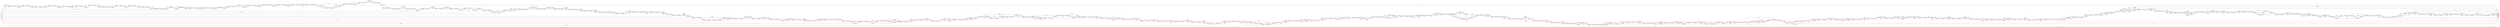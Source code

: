 digraph {
	graph [rankdir=LR]
	node [shape=rectangle]
	2 -> 96 [label=40309]
	96 -> 118 [label=40228]
	96 -> 12126 [label=81]
	118 -> 311 [label=40309]
	311 -> 323 [label=40259]
	311 -> 332 [label=50]
	323 -> 329 [label=40255]
	323 -> 344 [label=4]
	329 -> 332 [label=39946]
	329 -> 350 [label=309]
	332 -> 338 [label=39996]
	338 -> 344 [label=39915]
	338 -> 359 [label=81]
	344 -> 350 [label=39919]
	350 -> 359 [label=40228]
	359 -> 383 [label=40309]
	383 -> 404 [label=40259]
	383 -> 10628 [label=50]
	404 -> 413 [label=40309]
	413 -> 416 [label=2609]
	413 -> 10646 [label=37700]
	416 -> 437 [label=2559]
	416 -> 10646 [label=50]
	437 -> 494 [label=40309]
	494 -> 515 [label=40308]
	494 -> 19570 [label=1]
	515 -> 572 [label=40309]
	572 -> 586 [label=40259]
	572 -> 593 [label=50]
	586 -> 593 [label=40178]
	586 -> 607 [label=81]
	593 -> 607 [label=40228]
	607 -> 641 [label=40309]
	641 -> 662 [label=3341]
	641 -> 12204 [label=36968]
	662 -> 686 [label=40308]
	686 -> 756 [label=40309]
	756 -> 758 [label=40228]
	756 -> 12227 [label=81]
	758 -> 773 [label=3651]
	758 -> 12227 [label=36577]
	773 -> 779 [label=3342]
	773 -> 794 [label=309]
	779 -> 794 [label=40000]
	794 -> 803 [label=40309]
	803 -> 815 [label=40228]
	803 -> 12252 [label=81]
	815 -> 836 [label=3651]
	815 -> 12252 [label=36577]
	836 -> 881 [label=40309]
	881 -> 902 [label=3651]
	881 -> 12280 [label=36658]
	902 -> 905 [label=40309]
	905 -> 924 [label=3651]
	905 -> 12283 [label=36658]
	924 -> 932 [label=3650]
	924 -> 945 [label=1]
	932 -> 945 [label=3600]
	932 -> 953 [label=50]
	945 -> 953 [label=3601]
	953 -> 956 [label=3651]
	956 -> 965 [label=40309]
	965 -> 986 [label=40258]
	965 -> 10708 [label=51]
	986 -> 1010 [label=40309]
	1010 -> 1031 [label=3291]
	1010 -> 10728 [label=37018]
	1031 -> 1081 [label=40309]
	1081 -> 1089 [label=3651]
	1081 -> 1111 [label=36658]
	1089 -> 1110 [label=3650]
	1089 -> 18528 [label=1]
	1110 -> 1111 [label=3651]
	1111 -> 1168 [label=40309]
	1168 -> 1189 [label=3291]
	1168 -> 10748 [label=37018]
	1189 -> 1246 [label=40309]
	1246 -> 1267 [label=40306]
	1246 -> 18279 [label=3]
	1267 -> 1309 [label=40309]
	1309 -> 1324 [label=3651]
	1309 -> 1333 [label=36658]
	1324 -> 1333 [label=3650]
	1324 -> 1345 [label=1]
	1333 -> 1345 [label=40308]
	1345 -> 1376 [label=40309]
	1376 -> 1 [label=50]
	1376 -> 1648 [label=40259]
	1648 -> 1657 [label=3373]
	1648 -> 1675 [label=36886]
	1657 -> 1675 [label=3292]
	1657 -> 1678 [label=81]
	1675 -> 1678 [label=40178]
	1678 -> 1699 [label=3682]
	1678 -> 18707 [label=36577]
	1699 -> 1717 [label=40259]
	1717 -> 1738 [label=40178]
	1717 -> 12422 [label=81]
	1738 -> 1741 [label=40259]
	1741 -> 1765 [label=40178]
	1741 -> 1768 [label=81]
	1765 -> 1768 [label=3292]
	1765 -> 1786 [label=36886]
	1768 -> 1786 [label=3373]
	1786 -> 1822 [label=40259]
	1822 -> 1843 [label=3292]
	1822 -> 12463 [label=36967]
	1843 -> 1861 [label=40178]
	1861 -> 1885 [label=40259]
	1885 -> 1924 [label=3291]
	1885 -> 12519 [label=36968]
	1924 -> 1930 [label=40178]
	1930 -> 1939 [label=40177]
	1930 -> 1951 [label=1]
	1939 -> 1951 [label=40258]
	1951 -> 1990 [label=3292]
	1951 -> 12577 [label=36967]
	1990 -> 2077 [label=40259]
	2077 -> 2087 [label=39531]
	2077 -> 2098 [label=1]
	2077 -> 2132 [label=727]
	2087 -> 2090 [label=39530]
	2087 -> 2108 [label=1]
	2090 -> 2098 [label=2563]
	2090 -> 2111 [label=36967]
	2098 -> 2108 [label=2564]
	2108 -> 2111 [label=2565]
	2111 -> 2132 [label=39532]
	2132 -> 2143 [label=40259]
	2143 -> 2146 [label=40258]
	2143 -> 2164 [label=1]
	2146 -> 2149 [label=3681]
	2146 -> 2167 [label=36577]
	2149 -> 2164 [label=3600]
	2149 -> 1 [label=81]
	2164 -> 2167 [label=3601]
	2167 -> 2170 [label=40177]
	2167 -> 13229 [label=1]
	2170 -> 2191 [label=39450]
	2170 -> 13229 [label=727]
	2191 -> 2242 [label=40178]
	2242 -> 2266 [label=3291]
	2242 -> 18775 [label=36887]
	2266 -> 2269 [label=39869]
	2266 -> 18793 [label=309]
	2269 -> 2290 [label=3292]
	2269 -> 18793 [label=36577]
	2290 -> 2308 [label=40178]
	2308 -> 2329 [label=40177]
	2308 -> 13057 [label=1]
	2329 -> 2335 [label=40178]
	2335 -> 2356 [label=3290]
	2335 -> 13077 [label=36888]
	2356 -> 2387 [label=40178]
	2387 -> 2408 [label=3291]
	2387 -> 18815 [label=36887]
	2408 -> 2428 [label=3601]
	2428 -> 2449 [label=3601]
	2428 -> 18855 [label=36577]
	2449 -> 2491 [label=40178]
	2491 -> 2512 [label=3292]
	2491 -> 18875 [label=36886]
	2512 -> 2545 [label=40178]
	2545 -> 2566 [label=39869]
	2545 -> 19020 [label=309]
	2566 -> 2668 [label=40178]
	2668 -> 2689 [label=2559]
	2668 -> 13097 [label=37619]
	2689 -> 2785 [label=40178]
	2785 -> 2791 [label=2565]
	2785 -> 13112 [label=37613]
	2791 -> 2812 [label=2564]
	2791 -> 13112 [label=1]
	2812 -> 2824 [label=40178]
	2824 -> 2842 [label=3290]
	2824 -> 2845 [label=36888]
	2842 -> 2845 [label=2563]
	2842 -> 2863 [label=727]
	2845 -> 2863 [label=39451]
	2863 -> 3031 [label=40178]
	3031 -> 3052 [label=40174]
	3031 -> 18299 [label=4]
	3052 -> 3142 [label=40178]
	3142 -> 3163 [label=3292]
	3142 -> 18895 [label=36886]
	3163 -> 3177 [label=40178]
	3177 -> 1 [label=1]
	3177 -> 3352 [label=40177]
	3352 -> 3365 [label=40173]
	3352 -> 13279 [label=4]
	3365 -> 3386 [label=3284]
	3365 -> 13279 [label=36889]
	3386 -> 3419 [label=40177]
	3419 -> 3440 [label=40176]
	3419 -> 19696 [label=1]
	3440 -> 3479 [label=40177]
	3479 -> 3482 [label=3600]
	3479 -> 13309 [label=36577]
	3482 -> 3503 [label=2868]
	3482 -> 13309 [label=732]
	3503 -> 3515 [label=40177]
	3515 -> 3525 [label=3599]
	3515 -> 18930 [label=36578]
	3525 -> 3546 [label=2868]
	3525 -> 13322 [label=731]
	3546 -> 3551 [label=3600]
	3551 -> 3556 [label=3604]
	3556 -> 3577 [label=2559]
	3556 -> 13334 [label=1045]
	3577 -> 3587 [label=3600]
	3587 -> 3608 [label=2868]
	3587 -> 13357 [label=732]
	3608 -> 3614 [label=2873]
	3614 -> 3620 [label=3600]
	3620 -> 3641 [label=2868]
	3620 -> 13386 [label=728]
	3620 -> 18353 [label=4]
	3641 -> 3650 [label=2875]
	3650 -> 3668 [label=3600]
	3668 -> 3680 [label=2873]
	3668 -> 3689 [label=727]
	3680 -> 3689 [label=2563]
	3680 -> 3701 [label=310]
	3689 -> 3701 [label=3290]
	3701 -> 3740 [label=3291]
	3701 -> 19078 [label=309]
	3740 -> 3815 [label=3600]
	3815 -> 3836 [label=2872]
	3815 -> 13437 [label=728]
	3836 -> 3838 [label=3600]
	3838 -> 3839 [label=3291]
	3838 -> 13457 [label=309]
	3839 -> 3860 [label=2559]
	3839 -> 13446 [label=732]
	3860 -> 3882 [label=3596]
	3882 -> 3941 [label=3600]
	3941 -> 3962 [label=2559]
	3941 -> 13477 [label=1041]
	3962 -> 3968 [label=3600]
	3968 -> 3980 [label=2873]
	3968 -> 13506 [label=727]
	3980 -> 4001 [label=2564]
	3980 -> 13506 [label=309]
	4001 -> 4007 [label=3596]
	4001 -> 4040 [label=4]
	4007 -> 4040 [label=3287]
	4007 -> 4088 [label=309]
	4040 -> 4088 [label=3291]
	4088 -> 4104 [label=3291]
	4088 -> 13514 [label=309]
	4104 -> 4125 [label=2560]
	4104 -> 13514 [label=731]
	4125 -> 4152 [label=3287]
	4152 -> 4157 [label=3596]
	4157 -> 4190 [label=3600]
	4190 -> 4211 [label=3291]
	4190 -> 19264 [label=309]
	4211 -> 4227 [label=3600]
	4227 -> 1 [label=2]
	4227 -> 4265 [label=3598]
	4265 -> 1 [label=3]
	4265 -> 4286 [label=2559]
	4265 -> 13541 [label=1036]
	4286 -> 4292 [label=3286]
	4292 -> 1 [label=725]
	4292 -> 4349 [label=2559]
	4292 -> 13555 [label=2]
	4349 -> 4352 [label=2868]
	4352 -> 4373 [label=2559]
	4352 -> 19354 [label=309]
	4373 -> 4406 [label=2868]
	4406 -> 4430 [label=2559]
	4406 -> 19377 [label=309]
	4430 -> 4455 [label=2868]
	4455 -> 4476 [label=2559]
	4455 -> 19397 [label=309]
	4476 -> 4553 [label=2868]
	4553 -> 4574 [label=2559]
	4553 -> 19417 [label=309]
	4574 -> 4663 [label=2868]
	4663 -> 19418 [label=309]
	4663 -> 1 [label=2559]
	5984 -> 6012 [label=52]
	6012 -> 6070 [label=50]
	6012 -> 17901 [label=2]
	6070 -> 6107 [label=52]
	6107 -> 6144 [label=50]
	6107 -> 17937 [label=2]
	6144 -> 6251 [label=52]
	6251 -> 6272 [label=50]
	6251 -> 17957 [label=2]
	6272 -> 6275 [label=52]
	6275 -> 6305 [label=50]
	6275 -> 17986 [label=2]
	6305 -> 6328 [label=52]
	6328 -> 6380 [label=50]
	6328 -> 18037 [label=2]
	6380 -> 6449 [label=52]
	6449 -> 6476 [label=50]
	6449 -> 18063 [label=2]
	6476 -> 6527 [label=52]
	6527 -> 6548 [label=50]
	6527 -> 18083 [label=2]
	6548 -> 6563 [label=52]
	6563 -> 6587 [label=50]
	6563 -> 18106 [label=2]
	6587 -> 6641 [label=52]
	6641 -> 6686 [label=50]
	6641 -> 18150 [label=2]
	6686 -> 6695 [label=52]
	6695 -> 6716 [label=50]
	6695 -> 18170 [label=2]
	6716 -> 6761 [label=52]
	6761 -> 10749 [label=2]
	6761 -> 6791 [label=50]
	6791 -> 6868 [label=133]
	6868 -> 6917 [label=50]
	6868 -> 10825 [label=83]
	6917 -> 6953 [label=50]
	6917 -> 10860 [label=83]
	6953 -> 6990 [label=50]
	6953 -> 10896 [label=83]
	6990 -> 7028 [label=133]
	7028 -> 7082 [label=50]
	7028 -> 10949 [label=83]
	7082 -> 7118 [label=133]
	7118 -> 7145 [label=50]
	7118 -> 10975 [label=83]
	7145 -> 7172 [label=50]
	7145 -> 11001 [label=83]
	7172 -> 7181 [label=133]
	7181 -> 7200 [label=131]
	7181 -> 11003 [label=2]
	7200 -> 7221 [label=50]
	7200 -> 11003 [label=81]
	7221 -> 7352 [label=133]
	7352 -> 7391 [label=50]
	7352 -> 11059 [label=83]
	7391 -> 7430 [label=133]
	7430 -> 7490 [label=50]
	7430 -> 11118 [label=83]
	7490 -> 7506 [label=133]
	7506 -> 7527 [label=50]
	7506 -> 11138 [label=83]
	7527 -> 7538 [label=133]
	7538 -> 7559 [label=50]
	7538 -> 11158 [label=83]
	7559 -> 7562 [label=133]
	7562 -> 7650 [label=50]
	7562 -> 11176 [label=83]
	7650 -> 7670 [label=133]
	7670 -> 7691 [label=50]
	7670 -> 11250 [label=83]
	7691 -> 7697 [label=131]
	7697 -> 7718 [label=50]
	7697 -> 11285 [label=81]
	7718 -> 7766 [label=131]
	7766 -> 7784 [label=50]
	7766 -> 7787 [label=81]
	7784 -> 7787 [label=51]
	7787 -> 7793 [label=132]
	7793 -> 7853 [label=50]
	7793 -> 11326 [label=82]
	7853 -> 7868 [label=131]
	7868 -> 7978 [label=132]
	7978 -> 7999 [label=131]
	7978 -> 12663 [label=1]
	7999 -> 8068 [label=132]
	8068 -> 8089 [label=51]
	8068 -> 11384 [label=81]
	8089 -> 8092 [label=132]
	8092 -> 8101 [label=131]
	8092 -> 8113 [label=1]
	8101 -> 8113 [label=50]
	8101 -> 11405 [label=81]
	8113 -> 8117 [label=51]
	8117 -> 8138 [label=50]
	8117 -> 11405 [label=1]
	8138 -> 8143 [label=131]
	8143 -> 8146 [label=132]
	8146 -> 11421 [label=81]
	8146 -> 8167 [label=51]
	8167 -> 8174 [label=51]
	8167 -> 11461 [label=36658]
	8174 -> 8195 [label=50]
	8174 -> 11461 [label=1]
	8195 -> 8227 [label=36709]
	8227 -> 8248 [label=50]
	8227 -> 11487 [label=36659]
	8248 -> 8263 [label=36709]
	8263 -> 8284 [label=50]
	8263 -> 11507 [label=36659]
	8284 -> 8310 [label=36709]
	8310 -> 8331 [label=36708]
	8310 -> 12740 [label=1]
	8331 -> 8362 [label=36709]
	8362 -> 8383 [label=36708]
	8362 -> 12760 [label=1]
	8383 -> 8392 [label=36709]
	8392 -> 8413 [label=36628]
	8392 -> 11527 [label=81]
	8413 -> 8439 [label=36709]
	8439 -> 8460 [label=51]
	8439 -> 11547 [label=36658]
	8460 -> 8545 [label=36709]
	8545 -> 8566 [label=132]
	8545 -> 18548 [label=36577]
	8566 -> 8688 [label=36709]
	8688 -> 8709 [label=50]
	8688 -> 11567 [label=36659]
	8709 -> 8715 [label=36709]
	8715 -> 8757 [label=36628]
	8715 -> 11608 [label=81]
	8757 -> 8834 [label=36709]
	8834 -> 8847 [label=36711]
	8847 -> 8868 [label=36709]
	8847 -> 18488 [label=2]
	8868 -> 8872 [label=36711]
	8872 -> 8892 [label=36714]
	8892 -> 8901 [label=56]
	8892 -> 8925 [label=36658]
	8901 -> 8905 [label=781]
	8905 -> 8919 [label=783]
	8919 -> 8922 [label=782]
	8919 -> 8940 [label=1]
	8922 -> 8925 [label=55]
	8922 -> 8943 [label=727]
	8925 -> 8940 [label=36713]
	8940 -> 8943 [label=36714]
	8943 -> 8949 [label=37441]
	8949 -> 8970 [label=777]
	8949 -> 11660 [label=36664]
	8970 -> 8979 [label=37441]
	8979 -> 9000 [label=778]
	8979 -> 11680 [label=36663]
	9000 -> 9060 [label=37441]
	9060 -> 9063 [label=37436]
	9060 -> 11698 [label=5]
	9063 -> 9084 [label=50]
	9063 -> 11698 [label=37386]
	9084 -> 9153 [label=37441]
	9153 -> 9180 [label=37440]
	9153 -> 12806 [label=1]
	9180 -> 9195 [label=37441]
	9195 -> 9216 [label=783]
	9195 -> 11720 [label=36658]
	9216 -> 9240 [label=37441]
	9240 -> 9261 [label=783]
	9240 -> 11740 [label=36658]
	9261 -> 9267 [label=37441]
	9267 -> 9288 [label=783]
	9267 -> 11744 [label=36658]
	9288 -> 9340 [label=37750]
	9340 -> 9351 [label=1173]
	9340 -> 9361 [label=36577]
	9351 -> 9361 [label=1172]
	9351 -> 11772 [label=1]
	9361 -> 9363 [label=37749]
	9363 -> 9378 [label=37024]
	9363 -> 9384 [label=725]
	9378 -> 9384 [label=57]
	9378 -> 11772 [label=36967]
	9384 -> 9402 [label=782]
	9402 -> 9447 [label=37750]
	9447 -> 9468 [label=37749]
	9447 -> 12864 [label=1]
	9468 -> 9489 [label=37750]
	9489 -> 9510 [label=783]
	9489 -> 11803 [label=36967]
	9510 -> 9513 [label=37750]
	9513 -> 9534 [label=783]
	9513 -> 11809 [label=36967]
	9534 -> 9543 [label=1173]
	9543 -> 9576 [label=37750]
	9576 -> 9582 [label=37025]
	9576 -> 9597 [label=725]
	9582 -> 9597 [label=57]
	9582 -> 9603 [label=36968]
	9597 -> 9603 [label=782]
	9603 -> 9624 [label=50]
	9603 -> 11854 [label=37700]
	9624 -> 9634 [label=58]
	9634 -> 9655 [label=50]
	9634 -> 12876 [label=8]
	9655 -> 9657 [label=783]
	9657 -> 9678 [label=50]
	9657 -> 11907 [label=733]
	9678 -> 9697 [label=37750]
	9697 -> 9711 [label=783]
	9697 -> 11919 [label=36967]
	9711 -> 9718 [label=50]
	9711 -> 11943 [label=733]
	9718 -> 9721 [label=444]
	9721 -> 9728 [label=37017]
	9728 -> 9749 [label=50]
	9728 -> 11943 [label=36967]
	9749 -> 9759 [label=58]
	9759 -> 9765 [label=783]
	9765 -> 9766 [label=37750]
	9766 -> 9794 [label=783]
	9766 -> 12000 [label=36967]
	9794 -> 9831 [label=37750]
	9831 -> 9874 [label=783]
	9831 -> 12048 [label=36967]
	9874 -> 9895 [label=50]
	9874 -> 12048 [label=733]
	9895 -> 9902 [label=37750]
	9902 -> 9925 [label=783]
	9902 -> 12085 [label=36967]
	9925 -> 10003 [label=37750]
	10003 -> 10024 [label=50]
	10003 -> 12105 [label=37700]
	10024 -> 10039 [label=37750]
	10039 -> 10060 [label=37017]
	10039 -> 12952 [label=733]
	10060 -> 10267 [label=37750]
	10267 -> 10288 [label=37017]
	10267 -> 12972 [label=733]
	10288 -> 10351 [label=37750]
	10351 -> 10372 [label=37749]
	10351 -> 18508 [label=1]
	10372 -> 2 [label=37750]
	10628 -> 404 [label=50]
	10646 -> 437 [label=37750]
	10708 -> 986 [label=51]
	10728 -> 1031 [label=37018]
	10748 -> 1189 [label=37018]
	10749 -> 6791 [label=83]
	10825 -> 6917 [label=83]
	10860 -> 6953 [label=83]
	10896 -> 6990 [label=83]
	10949 -> 7082 [label=83]
	10975 -> 7145 [label=83]
	11001 -> 7172 [label=83]
	11003 -> 7221 [label=83]
	11059 -> 7391 [label=83]
	11118 -> 7490 [label=83]
	11138 -> 7527 [label=83]
	11158 -> 7559 [label=83]
	11176 -> 11206 [label=81]
	11176 -> 18219 [label=2]
	11206 -> 11218 [label=83]
	11218 -> 11239 [label=81]
	11218 -> 18239 [label=2]
	11239 -> 7650 [label=83]
	11250 -> 1 [label=2]
	11250 -> 7691 [label=81]
	11285 -> 7718 [label=81]
	11326 -> 11347 [label=81]
	11326 -> 12623 [label=1]
	11347 -> 11359 [label=82]
	11359 -> 7853 [label=81]
	11359 -> 7868 [label=1]
	11384 -> 8089 [label=81]
	11405 -> 8138 [label=81]
	11405 -> 8143 [label=1]
	11421 -> 11440 [label=36654]
	11440 -> 8167 [label=36658]
	11461 -> 8195 [label=36659]
	11487 -> 8248 [label=36659]
	11507 -> 8284 [label=36659]
	11527 -> 8413 [label=81]
	11547 -> 8460 [label=36658]
	11567 -> 8709 [label=36659]
	11608 -> 8757 [label=81]
	11660 -> 8970 [label=36664]
	11680 -> 9000 [label=36663]
	11698 -> 9084 [label=37391]
	11720 -> 9216 [label=36658]
	11740 -> 9261 [label=36658]
	11744 -> 9288 [label=36967]
	11772 -> 9402 [label=36968]
	11803 -> 9510 [label=36967]
	11809 -> 9534 [label=390]
	11809 -> 9543 [label=36577]
	11854 -> 11907 [label=36967]
	11854 -> 12866 [label=733]
	11907 -> 9678 [label=37700]
	11919 -> 9718 [label=394]
	11919 -> 9721 [label=36573]
	11943 -> 11947 [label=37700]
	11947 -> 11953 [label=36975]
	11947 -> 9759 [label=725]
	11953 -> 9765 [label=36967]
	11953 -> 9749 [label=8]
	12000 -> 9794 [label=36967]
	12048 -> 9895 [label=37700]
	12085 -> 9925 [label=36967]
	12105 -> 10024 [label=37700]
	12126 -> 118 [label=81]
	12204 -> 662 [label=36967]
	12204 -> 686 [label=1]
	12227 -> 779 [label=36658]
	12252 -> 836 [label=36658]
	12280 -> 902 [label=36658]
	12283 -> 12304 [label=81]
	12283 -> 18661 [label=36577]
	12304 -> 956 [label=36658]
	12422 -> 1738 [label=81]
	12463 -> 1861 [label=81]
	12463 -> 1843 [label=36886]
	12519 -> 1939 [label=81]
	12519 -> 1924 [label=36887]
	12577 -> 1990 [label=36967]
	12623 -> 11347 [label=1]
	12663 -> 7999 [label=1]
	12740 -> 8331 [label=1]
	12760 -> 8383 [label=1]
	12806 -> 9180 [label=1]
	12864 -> 9468 [label=1]
	12866 -> 9624 [label=8]
	12866 -> 12876 [label=725]
	12876 -> 9655 [label=733]
	12952 -> 10060 [label=733]
	12972 -> 10288 [label=733]
	13057 -> 2329 [label=1]
	13077 -> 2356 [label=36888]
	13097 -> 2689 [label=37619]
	13112 -> 2812 [label=37614]
	13229 -> 2191 [label=728]
	13279 -> 3386 [label=36893]
	13309 -> 3503 [label=37309]
	13322 -> 3546 [label=732]
	13334 -> 1 [label=4]
	13334 -> 3577 [label=1041]
	13357 -> 3614 [label=727]
	13357 -> 3608 [label=5]
	13386 -> 3641 [label=3]
	13386 -> 3650 [label=725]
	13437 -> 3836 [label=728]
	13446 -> 13457 [label=728]
	13446 -> 3882 [label=4]
	13457 -> 3860 [label=1037]
	13477 -> 3962 [label=1041]
	13506 -> 4001 [label=1036]
	13514 -> 13517 [label=1040]
	13517 -> 13526 [label=1036]
	13517 -> 4157 [label=4]
	13526 -> 4125 [label=727]
	13526 -> 4152 [label=309]
	13541 -> 4286 [label=727]
	13541 -> 13555 [label=309]
	13555 -> 1 [label=2]
	13555 -> 4349 [label=309]
	17844 -> 5984 [label=2]
	17901 -> 6070 [label=2]
	17937 -> 6144 [label=2]
	17957 -> 6272 [label=2]
	17986 -> 6305 [label=2]
	18037 -> 6380 [label=2]
	18063 -> 6476 [label=2]
	18083 -> 6548 [label=2]
	18106 -> 6587 [label=2]
	18150 -> 6686 [label=2]
	18170 -> 6716 [label=2]
	18219 -> 11206 [label=2]
	18239 -> 11239 [label=2]
	18279 -> 1267 [label=3]
	18299 -> 3052 [label=4]
	18353 -> 3641 [label=4]
	18488 -> 8868 [label=2]
	18508 -> 10372 [label=1]
	18528 -> 1110 [label=1]
	18548 -> 8566 [label=36577]
	18661 -> 12304 [label=36577]
	18707 -> 1699 [label=36577]
	18775 -> 2266 [label=36887]
	18793 -> 2290 [label=36886]
	18815 -> 2408 [label=310]
	18815 -> 2428 [label=36577]
	18855 -> 2449 [label=36577]
	18875 -> 2512 [label=36886]
	18895 -> 3163 [label=36886]
	18930 -> 18940 [label=36577]
	18930 -> 13322 [label=1]
	18940 -> 1 [label=36573]
	18940 -> 3551 [label=4]
	19020 -> 2566 [label=309]
	19078 -> 3740 [label=309]
	19264 -> 4211 [label=309]
	19354 -> 4373 [label=309]
	19377 -> 4430 [label=309]
	19397 -> 4476 [label=309]
	19417 -> 4574 [label=309]
	19418 -> 1 [label=309]
	19570 -> 515 [label=1]
	19696 -> 3440 [label=1]
	0 -> 2 [label=2559]
	0 -> 10749 [label=81]
	0 -> 7784 [label=1]
	0 -> 8905 [label=2]
	0 -> 8872 [label=3]
	0 -> 8834 [label=2]
	0 -> 11421 [label=36573]
	0 -> 11744 [label=309]
	0 -> 11440 [label=4]
	0 -> 5984 [label=50]
	0 -> 17844 [label=2]
	0 -> 8901 [label=725]
}

